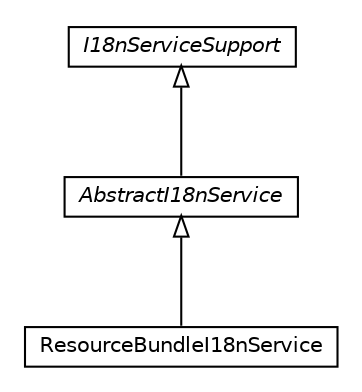 #!/usr/local/bin/dot
#
# Class diagram 
# Generated by UMLGraph version R5_6_6-8-g8d7759 (http://www.umlgraph.org/)
#

digraph G {
	edge [fontname="Helvetica",fontsize=10,labelfontname="Helvetica",labelfontsize=10];
	node [fontname="Helvetica",fontsize=10,shape=plaintext];
	nodesep=0.25;
	ranksep=0.5;
	// org.dayatang.i18n.impl.ResourceBundleI18nService
	c11113 [label=<<table title="org.dayatang.i18n.impl.ResourceBundleI18nService" border="0" cellborder="1" cellspacing="0" cellpadding="2" port="p" href="./ResourceBundleI18nService.html">
		<tr><td><table border="0" cellspacing="0" cellpadding="1">
<tr><td align="center" balign="center"> ResourceBundleI18nService </td></tr>
		</table></td></tr>
		</table>>, URL="./ResourceBundleI18nService.html", fontname="Helvetica", fontcolor="black", fontsize=10.0];
	// org.dayatang.i18n.impl.I18nServiceSupport
	c11114 [label=<<table title="org.dayatang.i18n.impl.I18nServiceSupport" border="0" cellborder="1" cellspacing="0" cellpadding="2" port="p" href="./I18nServiceSupport.html">
		<tr><td><table border="0" cellspacing="0" cellpadding="1">
<tr><td align="center" balign="center"><font face="Helvetica-Oblique"> I18nServiceSupport </font></td></tr>
		</table></td></tr>
		</table>>, URL="./I18nServiceSupport.html", fontname="Helvetica", fontcolor="black", fontsize=10.0];
	// org.dayatang.i18n.impl.AbstractI18nService
	c11115 [label=<<table title="org.dayatang.i18n.impl.AbstractI18nService" border="0" cellborder="1" cellspacing="0" cellpadding="2" port="p" href="./AbstractI18nService.html">
		<tr><td><table border="0" cellspacing="0" cellpadding="1">
<tr><td align="center" balign="center"><font face="Helvetica-Oblique"> AbstractI18nService </font></td></tr>
		</table></td></tr>
		</table>>, URL="./AbstractI18nService.html", fontname="Helvetica", fontcolor="black", fontsize=10.0];
	//org.dayatang.i18n.impl.ResourceBundleI18nService extends org.dayatang.i18n.impl.AbstractI18nService
	c11115:p -> c11113:p [dir=back,arrowtail=empty];
	//org.dayatang.i18n.impl.AbstractI18nService extends org.dayatang.i18n.impl.I18nServiceSupport
	c11114:p -> c11115:p [dir=back,arrowtail=empty];
}

